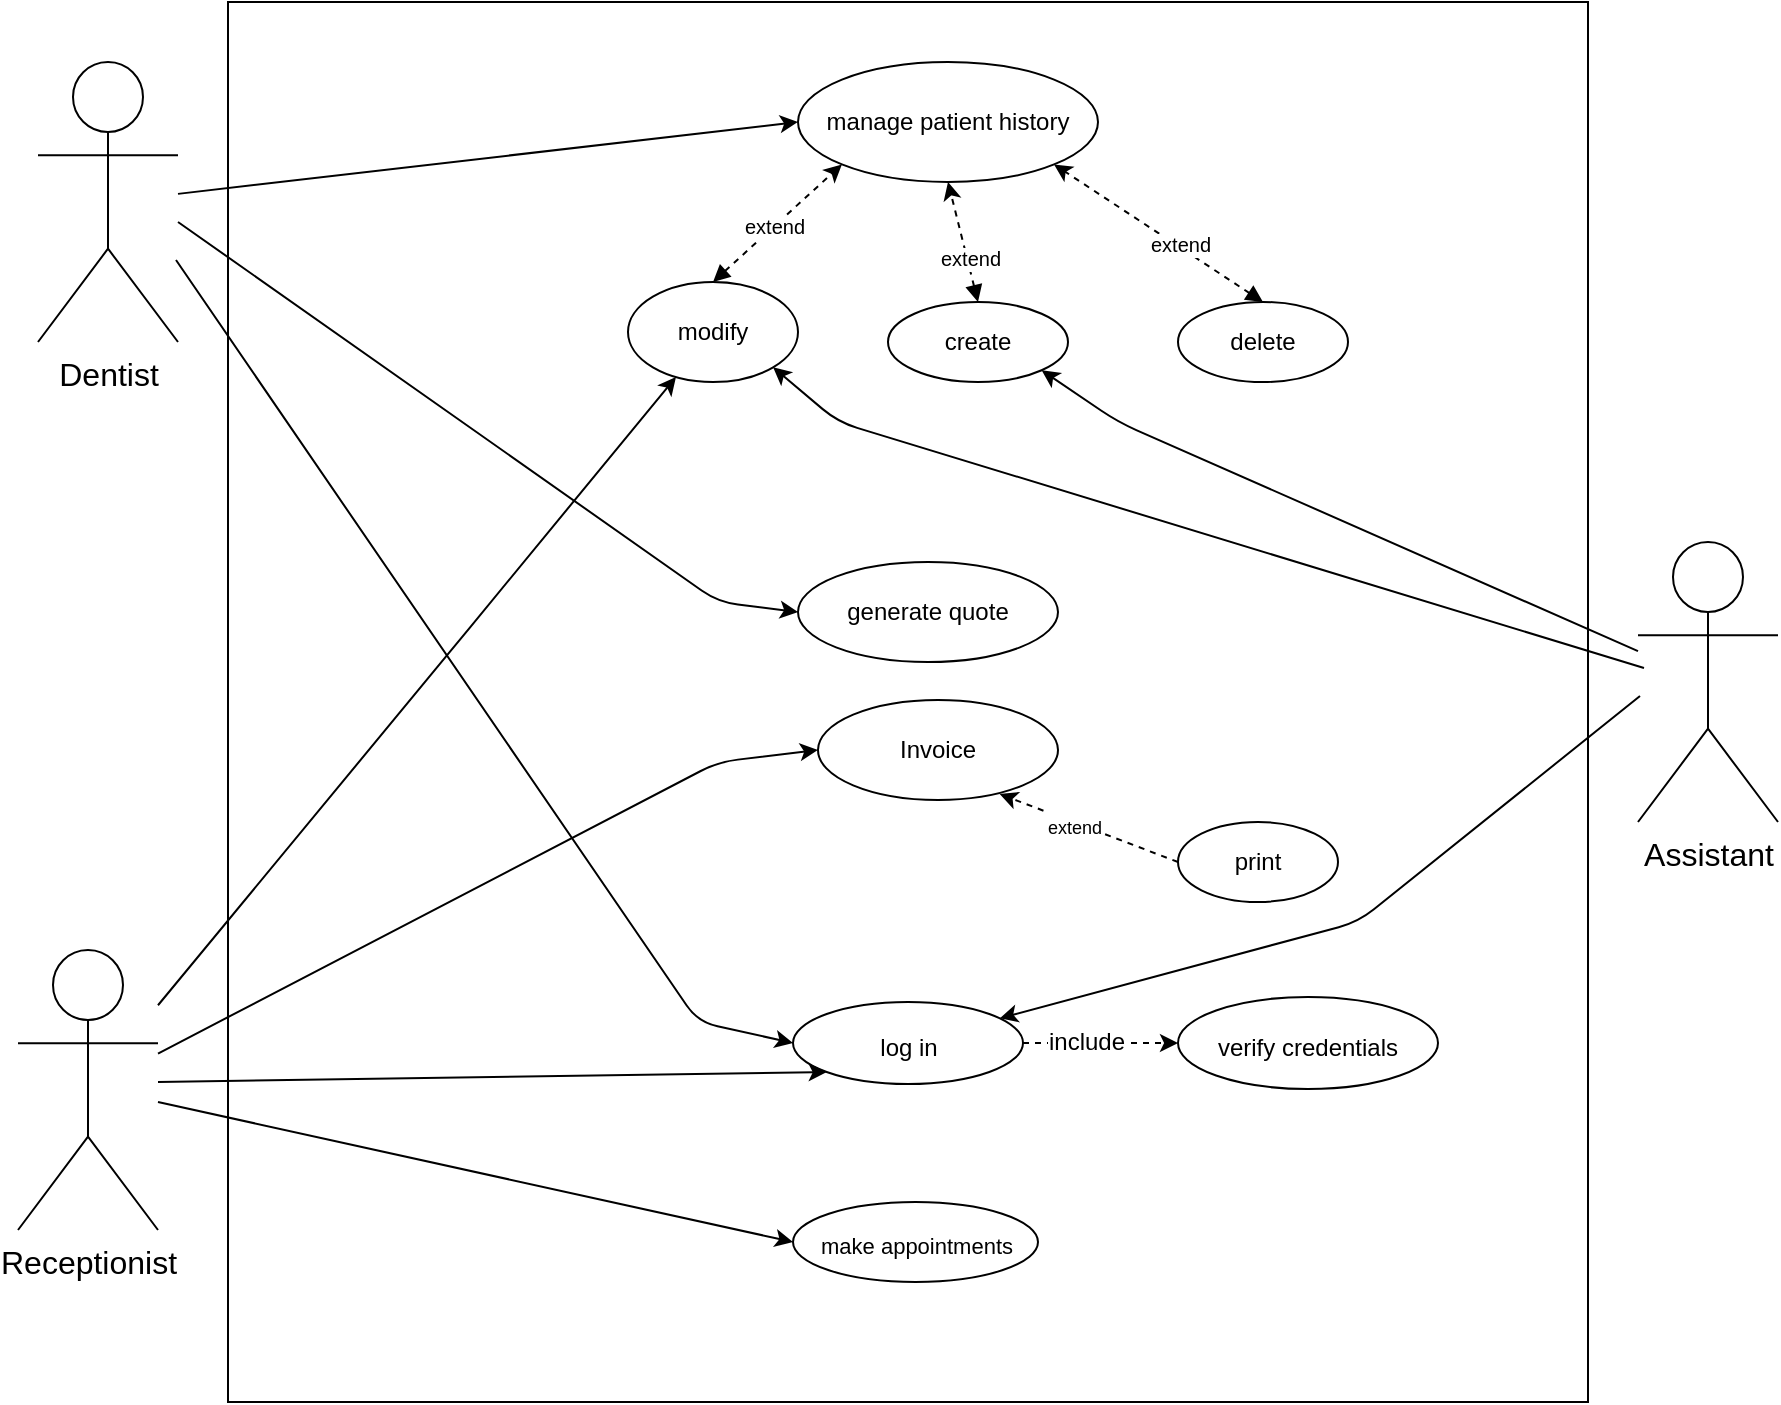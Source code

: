 <mxfile>
    <diagram id="ZheHgye8Y65XpsHFD02G" name="Page-1">
        <mxGraphModel dx="538" dy="375" grid="1" gridSize="10" guides="1" tooltips="1" connect="1" arrows="1" fold="1" page="1" pageScale="1" pageWidth="1169" pageHeight="827" math="0" shadow="0">
            <root>
                <mxCell id="0"/>
                <mxCell id="1" parent="0"/>
                <mxCell id="41" value="" style="rounded=0;whiteSpace=wrap;html=1;fontSize=12;" parent="1" vertex="1">
                    <mxGeometry x="155" y="40" width="680" height="700" as="geometry"/>
                </mxCell>
                <mxCell id="2" value="&lt;font style=&quot;font-size: 12px;&quot;&gt;manage patient history&lt;/font&gt;" style="ellipse;whiteSpace=wrap;html=1;" parent="1" vertex="1">
                    <mxGeometry x="440" y="70" width="150" height="60" as="geometry"/>
                </mxCell>
                <mxCell id="6" style="edgeStyle=none;html=1;exitX=0.5;exitY=0;exitDx=0;exitDy=0;entryX=0;entryY=1;entryDx=0;entryDy=0;fontSize=16;dashed=1;startArrow=block;startFill=1;" parent="1" source="3" target="2" edge="1">
                    <mxGeometry relative="1" as="geometry"/>
                </mxCell>
                <mxCell id="9" value="extend" style="edgeLabel;html=1;align=center;verticalAlign=middle;resizable=0;points=[];fontSize=10;" parent="6" vertex="1" connectable="0">
                    <mxGeometry x="-0.121" y="-3" relative="1" as="geometry">
                        <mxPoint y="-5" as="offset"/>
                    </mxGeometry>
                </mxCell>
                <mxCell id="3" value="modify" style="ellipse;whiteSpace=wrap;html=1;" parent="1" vertex="1">
                    <mxGeometry x="355" y="180" width="85" height="50" as="geometry"/>
                </mxCell>
                <mxCell id="7" style="edgeStyle=none;html=1;exitX=0.5;exitY=0;exitDx=0;exitDy=0;entryX=0.5;entryY=1;entryDx=0;entryDy=0;dashed=1;fontSize=16;startArrow=block;startFill=1;" parent="1" source="4" target="2" edge="1">
                    <mxGeometry relative="1" as="geometry"/>
                </mxCell>
                <mxCell id="10" value="extend" style="edgeLabel;html=1;align=center;verticalAlign=middle;resizable=0;points=[];fontSize=10;" parent="7" vertex="1" connectable="0">
                    <mxGeometry x="-0.273" y="-1" relative="1" as="geometry">
                        <mxPoint as="offset"/>
                    </mxGeometry>
                </mxCell>
                <mxCell id="4" value="create" style="ellipse;whiteSpace=wrap;html=1;" parent="1" vertex="1">
                    <mxGeometry x="485" y="190" width="90" height="40" as="geometry"/>
                </mxCell>
                <mxCell id="8" style="edgeStyle=none;html=1;exitX=0.5;exitY=0;exitDx=0;exitDy=0;entryX=1;entryY=1;entryDx=0;entryDy=0;dashed=1;fontSize=16;startArrow=block;startFill=1;" parent="1" source="5" target="2" edge="1">
                    <mxGeometry relative="1" as="geometry"/>
                </mxCell>
                <mxCell id="11" value="extend" style="edgeLabel;html=1;align=center;verticalAlign=middle;resizable=0;points=[];fontSize=10;" parent="8" vertex="1" connectable="0">
                    <mxGeometry x="-0.184" y="-1" relative="1" as="geometry">
                        <mxPoint as="offset"/>
                    </mxGeometry>
                </mxCell>
                <mxCell id="5" value="delete" style="ellipse;whiteSpace=wrap;html=1;" parent="1" vertex="1">
                    <mxGeometry x="630" y="190" width="85" height="40" as="geometry"/>
                </mxCell>
                <mxCell id="12" value="&lt;font style=&quot;font-size: 12px;&quot;&gt;generate quote&lt;/font&gt;" style="ellipse;whiteSpace=wrap;html=1;fontSize=10;" parent="1" vertex="1">
                    <mxGeometry x="440" y="320" width="130" height="50" as="geometry"/>
                </mxCell>
                <mxCell id="13" value="&lt;font style=&quot;font-size: 12px;&quot;&gt;Invoice&lt;/font&gt;" style="ellipse;whiteSpace=wrap;html=1;fontSize=10;" parent="1" vertex="1">
                    <mxGeometry x="450" y="389" width="120" height="50" as="geometry"/>
                </mxCell>
                <mxCell id="18" style="edgeStyle=none;html=1;exitX=0;exitY=0.5;exitDx=0;exitDy=0;entryX=0.757;entryY=0.94;entryDx=0;entryDy=0;entryPerimeter=0;dashed=1;fontSize=16;" parent="1" source="14" target="13" edge="1">
                    <mxGeometry relative="1" as="geometry"/>
                </mxCell>
                <mxCell id="19" value="&lt;font style=&quot;font-size: 9px;&quot;&gt;extend&lt;/font&gt;" style="edgeLabel;html=1;align=center;verticalAlign=middle;resizable=0;points=[];fontSize=16;" parent="18" vertex="1" connectable="0">
                    <mxGeometry x="0.173" relative="1" as="geometry">
                        <mxPoint as="offset"/>
                    </mxGeometry>
                </mxCell>
                <mxCell id="14" value="print" style="ellipse;whiteSpace=wrap;html=1;" parent="1" vertex="1">
                    <mxGeometry x="630" y="450" width="80" height="40" as="geometry"/>
                </mxCell>
                <mxCell id="37" style="edgeStyle=none;html=1;exitX=1;exitY=0.5;exitDx=0;exitDy=0;entryX=0;entryY=0.5;entryDx=0;entryDy=0;fontSize=12;dashed=1;" parent="1" source="16" target="17" edge="1">
                    <mxGeometry relative="1" as="geometry"/>
                </mxCell>
                <mxCell id="38" value="&lt;font style=&quot;font-size: 12px;&quot;&gt;include&lt;/font&gt;" style="edgeLabel;html=1;align=center;verticalAlign=middle;resizable=0;points=[];fontSize=12;" parent="37" vertex="1" connectable="0">
                    <mxGeometry x="-0.393" y="1" relative="1" as="geometry">
                        <mxPoint x="8" as="offset"/>
                    </mxGeometry>
                </mxCell>
                <mxCell id="16" value="&lt;font style=&quot;font-size: 12px;&quot;&gt;log in&lt;/font&gt;" style="ellipse;whiteSpace=wrap;html=1;fontSize=16;" parent="1" vertex="1">
                    <mxGeometry x="437.5" y="540" width="115" height="41" as="geometry"/>
                </mxCell>
                <mxCell id="17" value="&lt;font style=&quot;font-size: 12px;&quot;&gt;verify credentials&lt;/font&gt;" style="ellipse;whiteSpace=wrap;html=1;fontSize=16;" parent="1" vertex="1">
                    <mxGeometry x="630" y="537.5" width="130" height="46" as="geometry"/>
                </mxCell>
                <mxCell id="28" style="edgeStyle=none;html=1;entryX=0;entryY=0.5;entryDx=0;entryDy=0;fontSize=16;" parent="1" source="20" target="2" edge="1">
                    <mxGeometry relative="1" as="geometry">
                        <mxPoint x="130" y="140" as="sourcePoint"/>
                    </mxGeometry>
                </mxCell>
                <mxCell id="29" style="edgeStyle=none;html=1;entryX=0;entryY=0.5;entryDx=0;entryDy=0;fontSize=16;" parent="1" target="12" edge="1">
                    <mxGeometry relative="1" as="geometry">
                        <mxPoint x="130" y="150" as="sourcePoint"/>
                        <Array as="points">
                            <mxPoint x="400" y="340"/>
                        </Array>
                    </mxGeometry>
                </mxCell>
                <mxCell id="30" style="html=1;entryX=0;entryY=0.5;entryDx=0;entryDy=0;fontSize=16;" parent="1" target="16" edge="1">
                    <mxGeometry relative="1" as="geometry">
                        <mxPoint x="129" y="169" as="sourcePoint"/>
                        <Array as="points">
                            <mxPoint x="390" y="550"/>
                        </Array>
                    </mxGeometry>
                </mxCell>
                <mxCell id="20" value="&lt;font style=&quot;font-size: 16px;&quot;&gt;Dentist&lt;/font&gt;" style="shape=umlActor;verticalLabelPosition=bottom;verticalAlign=top;html=1;fontSize=9;" parent="1" vertex="1">
                    <mxGeometry x="60" y="70" width="70" height="140" as="geometry"/>
                </mxCell>
                <mxCell id="35" style="edgeStyle=none;html=1;entryX=1;entryY=1;entryDx=0;entryDy=0;fontSize=16;" parent="1" source="23" target="4" edge="1">
                    <mxGeometry relative="1" as="geometry">
                        <Array as="points">
                            <mxPoint x="600" y="250"/>
                        </Array>
                    </mxGeometry>
                </mxCell>
                <mxCell id="36" style="edgeStyle=none;html=1;entryX=1;entryY=1;entryDx=0;entryDy=0;fontSize=16;" parent="1" target="3" edge="1">
                    <mxGeometry relative="1" as="geometry">
                        <mxPoint x="863" y="373" as="sourcePoint"/>
                        <Array as="points">
                            <mxPoint x="460" y="250"/>
                        </Array>
                    </mxGeometry>
                </mxCell>
                <mxCell id="45" style="edgeStyle=none;html=1;" edge="1" parent="1" target="16">
                    <mxGeometry relative="1" as="geometry">
                        <mxPoint x="861" y="387" as="sourcePoint"/>
                        <Array as="points">
                            <mxPoint x="720" y="500"/>
                        </Array>
                    </mxGeometry>
                </mxCell>
                <mxCell id="23" value="&lt;span style=&quot;font-size: 16px;&quot;&gt;Assistant&lt;/span&gt;" style="shape=umlActor;verticalLabelPosition=bottom;verticalAlign=top;html=1;fontSize=9;" parent="1" vertex="1">
                    <mxGeometry x="860" y="310" width="70" height="140" as="geometry"/>
                </mxCell>
                <mxCell id="31" style="edgeStyle=none;html=1;fontSize=16;" parent="1" source="24" target="3" edge="1">
                    <mxGeometry relative="1" as="geometry">
                        <Array as="points">
                            <mxPoint x="270" y="360"/>
                        </Array>
                    </mxGeometry>
                </mxCell>
                <mxCell id="33" style="edgeStyle=none;html=1;entryX=0;entryY=0.5;entryDx=0;entryDy=0;fontSize=16;" parent="1" target="32" edge="1">
                    <mxGeometry relative="1" as="geometry">
                        <mxPoint x="120" y="590" as="sourcePoint"/>
                    </mxGeometry>
                </mxCell>
                <mxCell id="34" style="edgeStyle=none;html=1;entryX=0;entryY=0.5;entryDx=0;entryDy=0;fontSize=16;" parent="1" source="24" target="13" edge="1">
                    <mxGeometry relative="1" as="geometry">
                        <Array as="points">
                            <mxPoint x="400" y="420"/>
                        </Array>
                    </mxGeometry>
                </mxCell>
                <mxCell id="44" style="edgeStyle=none;html=1;entryX=0;entryY=1;entryDx=0;entryDy=0;" edge="1" parent="1" target="16">
                    <mxGeometry relative="1" as="geometry">
                        <mxPoint x="120" y="580" as="sourcePoint"/>
                    </mxGeometry>
                </mxCell>
                <mxCell id="24" value="&lt;span style=&quot;font-size: 16px;&quot;&gt;Receptionist&lt;br&gt;&lt;br&gt;&lt;/span&gt;" style="shape=umlActor;verticalLabelPosition=bottom;verticalAlign=top;html=1;fontSize=9;" parent="1" vertex="1">
                    <mxGeometry x="50" y="514" width="70" height="140" as="geometry"/>
                </mxCell>
                <mxCell id="32" value="&lt;font style=&quot;font-size: 11px;&quot;&gt;make appointments&lt;/font&gt;" style="ellipse;whiteSpace=wrap;html=1;fontSize=16;" parent="1" vertex="1">
                    <mxGeometry x="437.5" y="640" width="122.5" height="40" as="geometry"/>
                </mxCell>
            </root>
        </mxGraphModel>
    </diagram>
</mxfile>